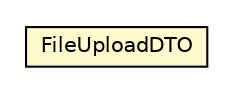 #!/usr/local/bin/dot
#
# Class diagram 
# Generated by UMLGraph version 5.1 (http://www.umlgraph.org/)
#

digraph G {
	edge [fontname="Helvetica",fontsize=10,labelfontname="Helvetica",labelfontsize=10];
	node [fontname="Helvetica",fontsize=10,shape=plaintext];
	nodesep=0.25;
	ranksep=0.5;
	// cn.edu.uestc.acmicpc.web.dto.FileUploadDTO
	c17611 [label=<<table title="cn.edu.uestc.acmicpc.web.dto.FileUploadDTO" border="0" cellborder="1" cellspacing="0" cellpadding="2" port="p" bgcolor="lemonChiffon" href="./FileUploadDTO.html">
		<tr><td><table border="0" cellspacing="0" cellpadding="1">
<tr><td align="center" balign="center"> FileUploadDTO </td></tr>
		</table></td></tr>
		</table>>, fontname="Helvetica", fontcolor="black", fontsize=10.0];
}

